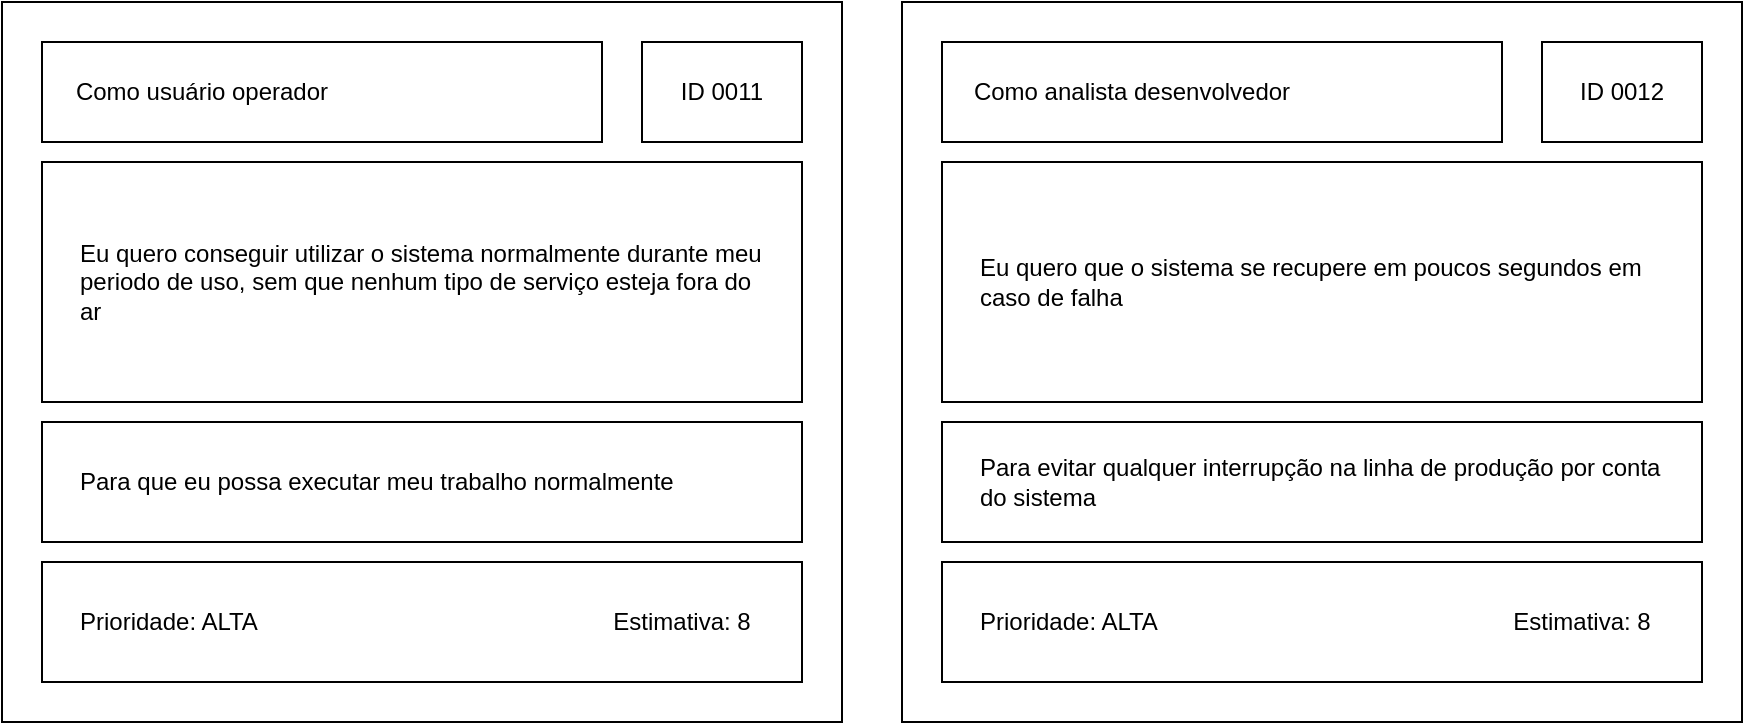<mxfile version="14.1.8" type="device"><diagram id="Y2dY6pVj6eskUl1Qb5Ph" name="Página-1"><mxGraphModel dx="1422" dy="822" grid="1" gridSize="10" guides="1" tooltips="1" connect="1" arrows="1" fold="1" page="1" pageScale="1" pageWidth="827" pageHeight="1169" math="0" shadow="0"><root><mxCell id="0"/><mxCell id="1" parent="0"/><mxCell id="jgaJscuF3KKtH_87hPVX-1" value="" style="rounded=0;whiteSpace=wrap;html=1;" parent="1" vertex="1"><mxGeometry x="200" y="160" width="420" height="360" as="geometry"/></mxCell><mxCell id="jgaJscuF3KKtH_87hPVX-3" value="" style="rounded=0;whiteSpace=wrap;html=1;" parent="1" vertex="1"><mxGeometry x="220" y="180" width="280" height="50" as="geometry"/></mxCell><mxCell id="jgaJscuF3KKtH_87hPVX-4" value="" style="rounded=0;whiteSpace=wrap;html=1;" parent="1" vertex="1"><mxGeometry x="520" y="180" width="80" height="50" as="geometry"/></mxCell><mxCell id="jgaJscuF3KKtH_87hPVX-5" value="Como usuário operador" style="text;html=1;strokeColor=none;fillColor=none;align=center;verticalAlign=middle;whiteSpace=wrap;rounded=0;" parent="1" vertex="1"><mxGeometry x="230" y="195" width="140" height="20" as="geometry"/></mxCell><mxCell id="jgaJscuF3KKtH_87hPVX-6" value="ID 0011" style="text;html=1;strokeColor=none;fillColor=none;align=center;verticalAlign=middle;whiteSpace=wrap;rounded=0;" parent="1" vertex="1"><mxGeometry x="530" y="195" width="60" height="20" as="geometry"/></mxCell><mxCell id="jgaJscuF3KKtH_87hPVX-7" value="Eu quero conseguir utilizar o sistema normalmente durante meu periodo de uso, sem que nenhum tipo de serviço esteja fora do ar" style="rounded=0;whiteSpace=wrap;html=1;align=left;spacingLeft=17;spacingRight=17;" parent="1" vertex="1"><mxGeometry x="220" y="240" width="380" height="120" as="geometry"/></mxCell><mxCell id="jgaJscuF3KKtH_87hPVX-9" value="Para que eu possa executar meu trabalho normalmente" style="rounded=0;whiteSpace=wrap;html=1;align=left;spacingLeft=17;spacingRight=17;" parent="1" vertex="1"><mxGeometry x="220" y="370" width="380" height="60" as="geometry"/></mxCell><mxCell id="jgaJscuF3KKtH_87hPVX-10" value="Prioridade: ALTA" style="rounded=0;whiteSpace=wrap;html=1;align=left;spacingLeft=17;spacingRight=17;" parent="1" vertex="1"><mxGeometry x="220" y="440" width="380" height="60" as="geometry"/></mxCell><mxCell id="jgaJscuF3KKtH_87hPVX-11" value="Estimativa: 8" style="text;html=1;strokeColor=none;fillColor=none;align=center;verticalAlign=middle;whiteSpace=wrap;rounded=0;" parent="1" vertex="1"><mxGeometry x="500" y="460" width="80" height="20" as="geometry"/></mxCell><mxCell id="jgaJscuF3KKtH_87hPVX-12" value="" style="rounded=0;whiteSpace=wrap;html=1;" parent="1" vertex="1"><mxGeometry x="650" y="160" width="420" height="360" as="geometry"/></mxCell><mxCell id="jgaJscuF3KKtH_87hPVX-13" value="" style="rounded=0;whiteSpace=wrap;html=1;" parent="1" vertex="1"><mxGeometry x="670" y="180" width="280" height="50" as="geometry"/></mxCell><mxCell id="jgaJscuF3KKtH_87hPVX-14" value="" style="rounded=0;whiteSpace=wrap;html=1;" parent="1" vertex="1"><mxGeometry x="970" y="180" width="80" height="50" as="geometry"/></mxCell><mxCell id="jgaJscuF3KKtH_87hPVX-15" value="Como analista desenvolvedor" style="text;html=1;strokeColor=none;fillColor=none;align=center;verticalAlign=middle;whiteSpace=wrap;rounded=0;" parent="1" vertex="1"><mxGeometry x="680" y="195" width="170" height="20" as="geometry"/></mxCell><mxCell id="jgaJscuF3KKtH_87hPVX-16" value="ID 0012" style="text;html=1;strokeColor=none;fillColor=none;align=center;verticalAlign=middle;whiteSpace=wrap;rounded=0;" parent="1" vertex="1"><mxGeometry x="980" y="195" width="60" height="20" as="geometry"/></mxCell><mxCell id="jgaJscuF3KKtH_87hPVX-17" value="Eu quero que o sistema se recupere em poucos segundos em caso de falha" style="rounded=0;whiteSpace=wrap;html=1;align=left;spacingLeft=17;spacingRight=17;" parent="1" vertex="1"><mxGeometry x="670" y="240" width="380" height="120" as="geometry"/></mxCell><mxCell id="jgaJscuF3KKtH_87hPVX-18" value="Para evitar qualquer interrupção na linha de produção por conta do sistema" style="rounded=0;whiteSpace=wrap;html=1;align=left;spacingLeft=17;spacingRight=17;" parent="1" vertex="1"><mxGeometry x="670" y="370" width="380" height="60" as="geometry"/></mxCell><mxCell id="jgaJscuF3KKtH_87hPVX-19" value="Prioridade: ALTA" style="rounded=0;whiteSpace=wrap;html=1;align=left;spacingLeft=17;spacingRight=17;" parent="1" vertex="1"><mxGeometry x="670" y="440" width="380" height="60" as="geometry"/></mxCell><mxCell id="jgaJscuF3KKtH_87hPVX-20" value="Estimativa: 8" style="text;html=1;strokeColor=none;fillColor=none;align=center;verticalAlign=middle;whiteSpace=wrap;rounded=0;" parent="1" vertex="1"><mxGeometry x="950" y="460" width="80" height="20" as="geometry"/></mxCell></root></mxGraphModel></diagram></mxfile>